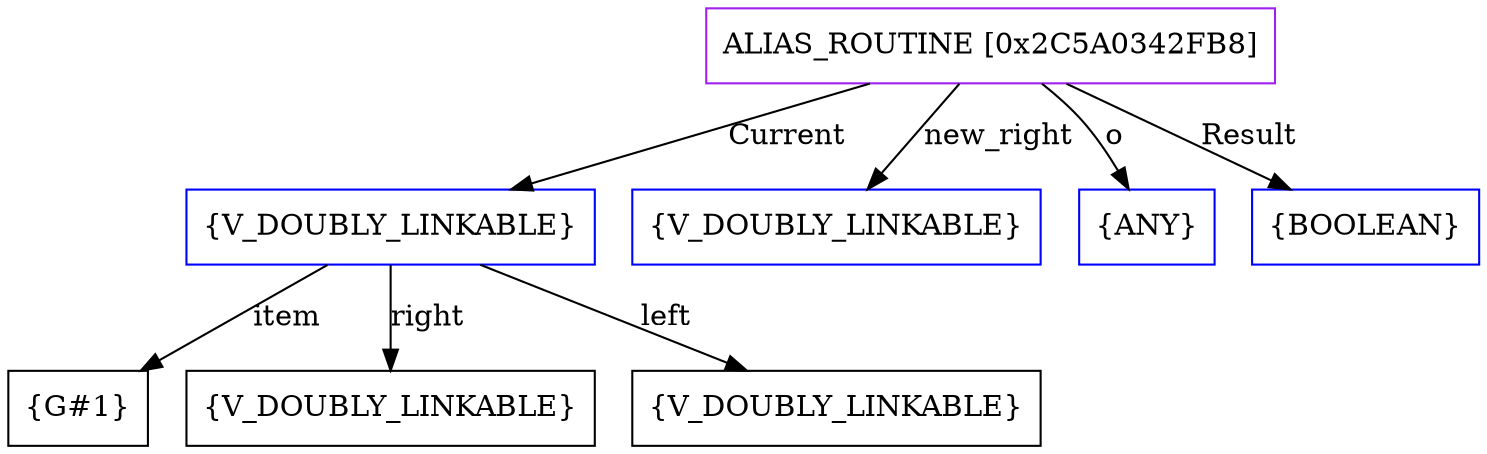 digraph g {
	node [shape=box]
	b1[color=purple label=<ALIAS_ROUTINE [0x2C5A0342FB8]>]
	b2[color=blue label=<{V_DOUBLY_LINKABLE}>]
	b3[label=<{G#1}>]
	b4[label=<{V_DOUBLY_LINKABLE}>]
	b5[label=<{V_DOUBLY_LINKABLE}>]
	b6[color=blue label=<{V_DOUBLY_LINKABLE}>]
	b7[color=blue label=<{ANY}>]
	b8[color=blue label=<{BOOLEAN}>]
	b1->b2[label=<Current>]
	b2->b3[label=<item>]
	b2->b4[label=<right>]
	b2->b5[label=<left>]
	b1->b6[label=<new_right>]
	b1->b7[label=<o>]
	b1->b8[label=<Result>]
}
